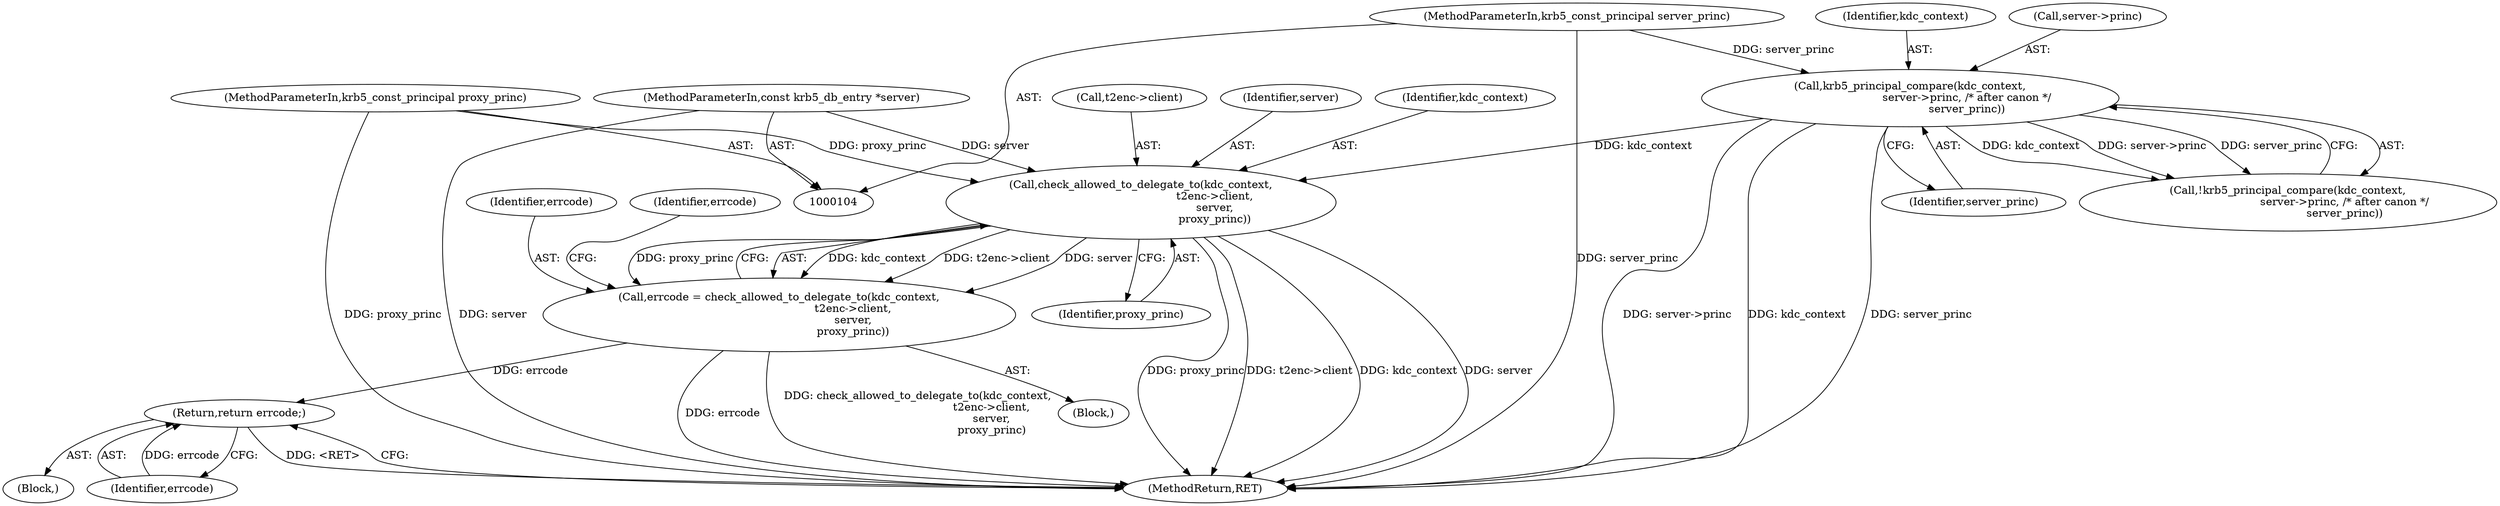 digraph "0_krb5_ffb35baac6981f9e8914f8f3bffd37f284b85970_2@pointer" {
"1000160" [label="(Call,check_allowed_to_delegate_to(kdc_context,\n                                           t2enc->client,\n                                           server,\n                                           proxy_princ))"];
"1000131" [label="(Call,krb5_principal_compare(kdc_context,\n                                 server->princ, /* after canon */\n                                 server_princ))"];
"1000109" [label="(MethodParameterIn,krb5_const_principal server_princ)"];
"1000108" [label="(MethodParameterIn,const krb5_db_entry *server)"];
"1000110" [label="(MethodParameterIn,krb5_const_principal proxy_princ)"];
"1000158" [label="(Call,errcode = check_allowed_to_delegate_to(kdc_context,\n                                           t2enc->client,\n                                           server,\n                                           proxy_princ))"];
"1000174" [label="(Return,return errcode;)"];
"1000109" [label="(MethodParameterIn,krb5_const_principal server_princ)"];
"1000162" [label="(Call,t2enc->client)"];
"1000160" [label="(Call,check_allowed_to_delegate_to(kdc_context,\n                                           t2enc->client,\n                                           server,\n                                           proxy_princ))"];
"1000165" [label="(Identifier,server)"];
"1000175" [label="(Identifier,errcode)"];
"1000178" [label="(MethodReturn,RET)"];
"1000112" [label="(Block,)"];
"1000159" [label="(Identifier,errcode)"];
"1000161" [label="(Identifier,kdc_context)"];
"1000136" [label="(Identifier,server_princ)"];
"1000131" [label="(Call,krb5_principal_compare(kdc_context,\n                                 server->princ, /* after canon */\n                                 server_princ))"];
"1000110" [label="(MethodParameterIn,krb5_const_principal proxy_princ)"];
"1000132" [label="(Identifier,kdc_context)"];
"1000166" [label="(Identifier,proxy_princ)"];
"1000133" [label="(Call,server->princ)"];
"1000158" [label="(Call,errcode = check_allowed_to_delegate_to(kdc_context,\n                                           t2enc->client,\n                                           server,\n                                           proxy_princ))"];
"1000169" [label="(Block,)"];
"1000108" [label="(MethodParameterIn,const krb5_db_entry *server)"];
"1000168" [label="(Identifier,errcode)"];
"1000174" [label="(Return,return errcode;)"];
"1000130" [label="(Call,!krb5_principal_compare(kdc_context,\n                                 server->princ, /* after canon */\n                                 server_princ))"];
"1000160" -> "1000158"  [label="AST: "];
"1000160" -> "1000166"  [label="CFG: "];
"1000161" -> "1000160"  [label="AST: "];
"1000162" -> "1000160"  [label="AST: "];
"1000165" -> "1000160"  [label="AST: "];
"1000166" -> "1000160"  [label="AST: "];
"1000158" -> "1000160"  [label="CFG: "];
"1000160" -> "1000178"  [label="DDG: proxy_princ"];
"1000160" -> "1000178"  [label="DDG: t2enc->client"];
"1000160" -> "1000178"  [label="DDG: kdc_context"];
"1000160" -> "1000178"  [label="DDG: server"];
"1000160" -> "1000158"  [label="DDG: kdc_context"];
"1000160" -> "1000158"  [label="DDG: t2enc->client"];
"1000160" -> "1000158"  [label="DDG: server"];
"1000160" -> "1000158"  [label="DDG: proxy_princ"];
"1000131" -> "1000160"  [label="DDG: kdc_context"];
"1000108" -> "1000160"  [label="DDG: server"];
"1000110" -> "1000160"  [label="DDG: proxy_princ"];
"1000131" -> "1000130"  [label="AST: "];
"1000131" -> "1000136"  [label="CFG: "];
"1000132" -> "1000131"  [label="AST: "];
"1000133" -> "1000131"  [label="AST: "];
"1000136" -> "1000131"  [label="AST: "];
"1000130" -> "1000131"  [label="CFG: "];
"1000131" -> "1000178"  [label="DDG: server->princ"];
"1000131" -> "1000178"  [label="DDG: kdc_context"];
"1000131" -> "1000178"  [label="DDG: server_princ"];
"1000131" -> "1000130"  [label="DDG: kdc_context"];
"1000131" -> "1000130"  [label="DDG: server->princ"];
"1000131" -> "1000130"  [label="DDG: server_princ"];
"1000109" -> "1000131"  [label="DDG: server_princ"];
"1000109" -> "1000104"  [label="AST: "];
"1000109" -> "1000178"  [label="DDG: server_princ"];
"1000108" -> "1000104"  [label="AST: "];
"1000108" -> "1000178"  [label="DDG: server"];
"1000110" -> "1000104"  [label="AST: "];
"1000110" -> "1000178"  [label="DDG: proxy_princ"];
"1000158" -> "1000112"  [label="AST: "];
"1000159" -> "1000158"  [label="AST: "];
"1000168" -> "1000158"  [label="CFG: "];
"1000158" -> "1000178"  [label="DDG: errcode"];
"1000158" -> "1000178"  [label="DDG: check_allowed_to_delegate_to(kdc_context,\n                                           t2enc->client,\n                                           server,\n                                           proxy_princ)"];
"1000158" -> "1000174"  [label="DDG: errcode"];
"1000174" -> "1000169"  [label="AST: "];
"1000174" -> "1000175"  [label="CFG: "];
"1000175" -> "1000174"  [label="AST: "];
"1000178" -> "1000174"  [label="CFG: "];
"1000174" -> "1000178"  [label="DDG: <RET>"];
"1000175" -> "1000174"  [label="DDG: errcode"];
}
